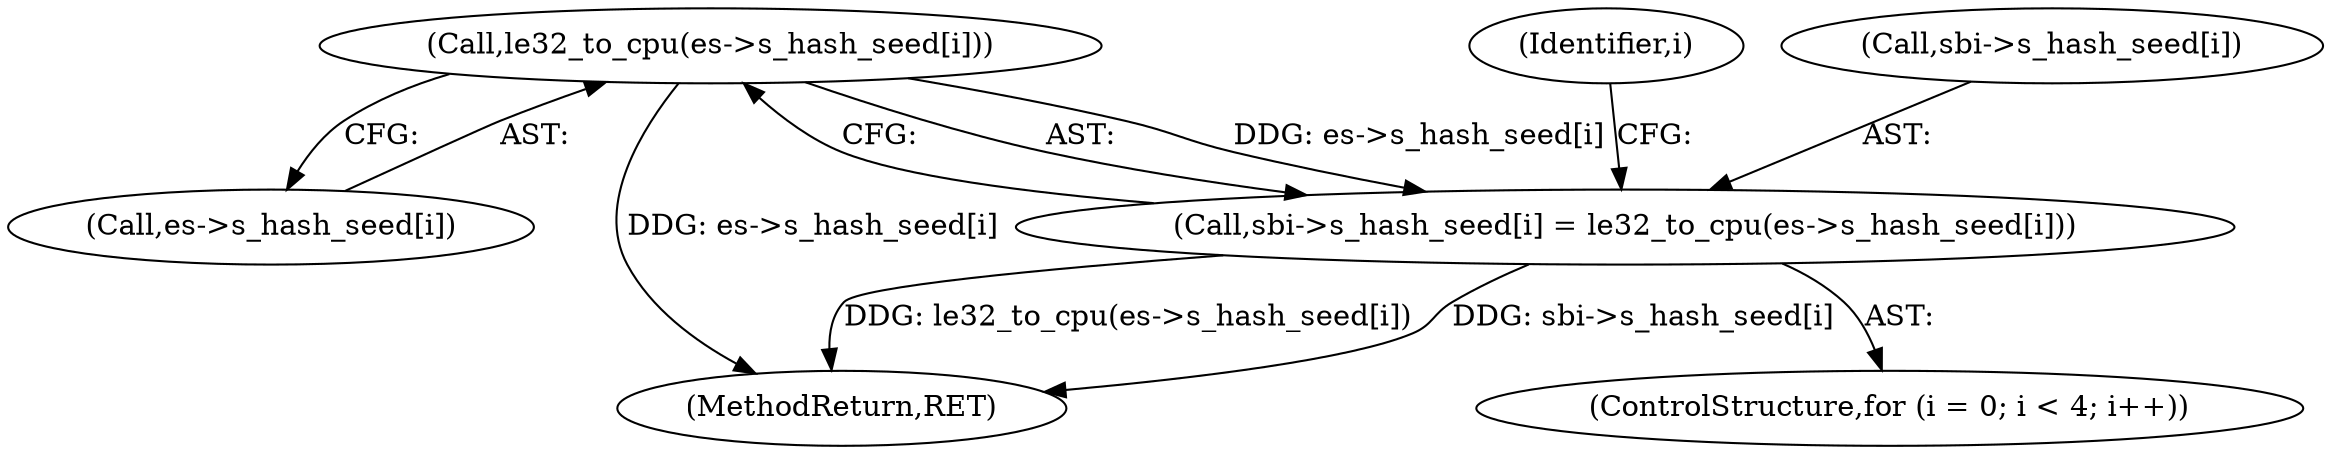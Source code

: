 digraph "0_linux_0449641130f5652b344ef6fa39fa019d7e94660a@pointer" {
"1000966" [label="(Call,le32_to_cpu(es->s_hash_seed[i]))"];
"1000960" [label="(Call,sbi->s_hash_seed[i] = le32_to_cpu(es->s_hash_seed[i]))"];
"1000967" [label="(Call,es->s_hash_seed[i])"];
"1000966" [label="(Call,le32_to_cpu(es->s_hash_seed[i]))"];
"1000959" [label="(Identifier,i)"];
"1000951" [label="(ControlStructure,for (i = 0; i < 4; i++))"];
"1000960" [label="(Call,sbi->s_hash_seed[i] = le32_to_cpu(es->s_hash_seed[i]))"];
"1000961" [label="(Call,sbi->s_hash_seed[i])"];
"1002222" [label="(MethodReturn,RET)"];
"1000966" -> "1000960"  [label="AST: "];
"1000966" -> "1000967"  [label="CFG: "];
"1000967" -> "1000966"  [label="AST: "];
"1000960" -> "1000966"  [label="CFG: "];
"1000966" -> "1002222"  [label="DDG: es->s_hash_seed[i]"];
"1000966" -> "1000960"  [label="DDG: es->s_hash_seed[i]"];
"1000960" -> "1000951"  [label="AST: "];
"1000961" -> "1000960"  [label="AST: "];
"1000959" -> "1000960"  [label="CFG: "];
"1000960" -> "1002222"  [label="DDG: le32_to_cpu(es->s_hash_seed[i])"];
"1000960" -> "1002222"  [label="DDG: sbi->s_hash_seed[i]"];
}
